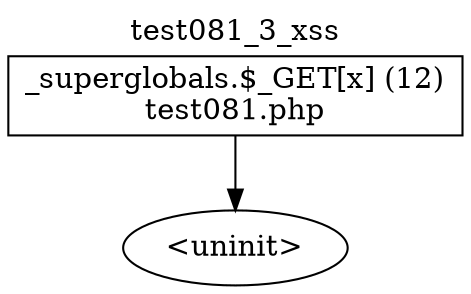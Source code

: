 digraph cfg {
  label="test081_3_xss";
  labelloc=t;
  n1 [shape=box, label="_superglobals.$_GET[x] (12)\ntest081.php"];
  n2 [shape=ellipse, label="<uninit>"];
  n1 -> n2;
}
